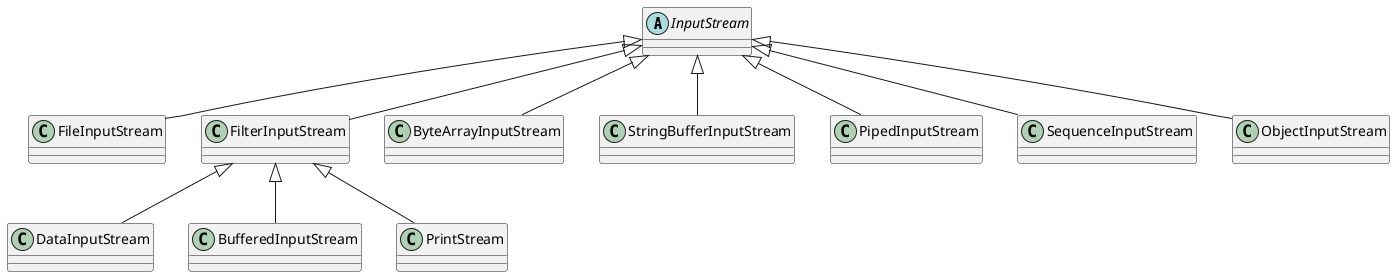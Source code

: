 @startuml
abstract class InputStream{

}
InputStream <|-- FileInputStream
InputStream <|-- FilterInputStream
FilterInputStream <|-- DataInputStream
FilterInputStream <|-- BufferedInputStream
FilterInputStream <|-- PrintStream
InputStream <|-- ByteArrayInputStream
InputStream <|-- StringBufferInputStream
InputStream <|-- PipedInputStream
InputStream <|-- SequenceInputStream
InputStream <|-- ObjectInputStream
@enduml
